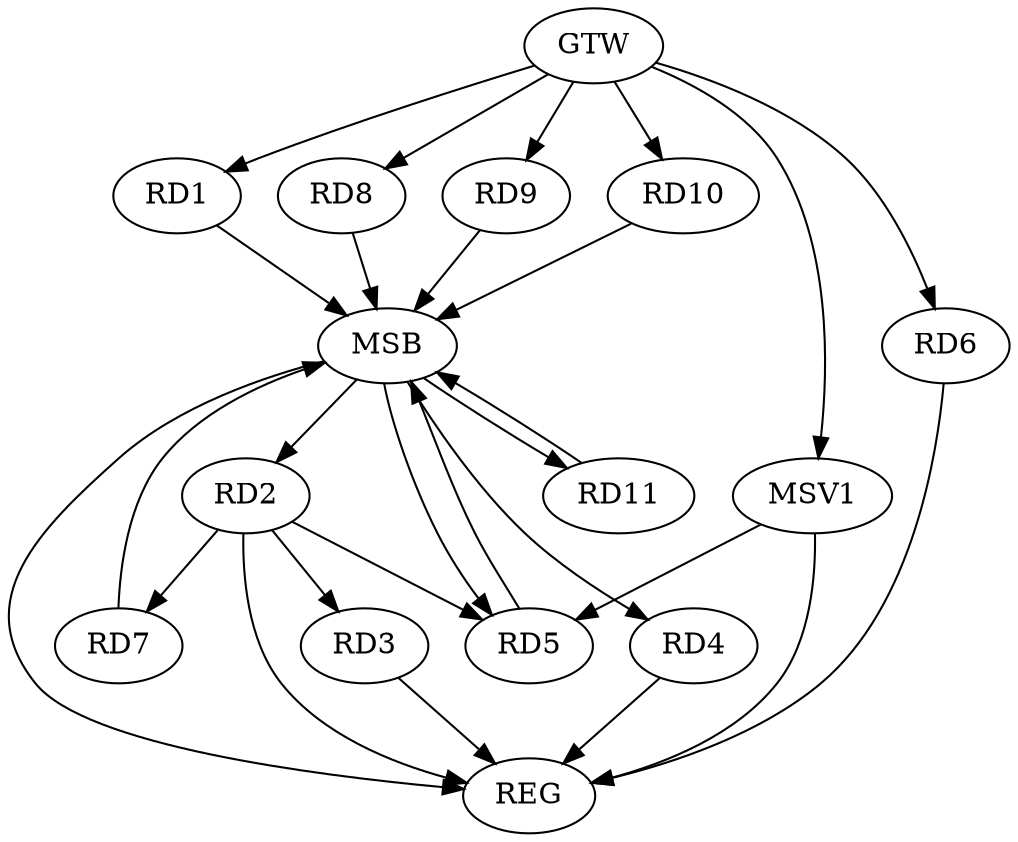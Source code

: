 strict digraph G {
  RD1 [ label="RD1" ];
  RD2 [ label="RD2" ];
  RD3 [ label="RD3" ];
  RD4 [ label="RD4" ];
  RD5 [ label="RD5" ];
  RD6 [ label="RD6" ];
  RD7 [ label="RD7" ];
  RD8 [ label="RD8" ];
  RD9 [ label="RD9" ];
  RD10 [ label="RD10" ];
  RD11 [ label="RD11" ];
  GTW [ label="GTW" ];
  REG [ label="REG" ];
  MSB [ label="MSB" ];
  MSV1 [ label="MSV1" ];
  RD2 -> RD3;
  RD2 -> RD5;
  RD2 -> RD7;
  GTW -> RD1;
  GTW -> RD6;
  GTW -> RD8;
  GTW -> RD9;
  GTW -> RD10;
  RD2 -> REG;
  RD3 -> REG;
  RD4 -> REG;
  RD6 -> REG;
  RD1 -> MSB;
  MSB -> RD5;
  MSB -> RD11;
  MSB -> REG;
  RD5 -> MSB;
  RD7 -> MSB;
  RD8 -> MSB;
  MSB -> RD4;
  RD9 -> MSB;
  RD10 -> MSB;
  RD11 -> MSB;
  MSB -> RD2;
  MSV1 -> RD5;
  GTW -> MSV1;
  MSV1 -> REG;
}
